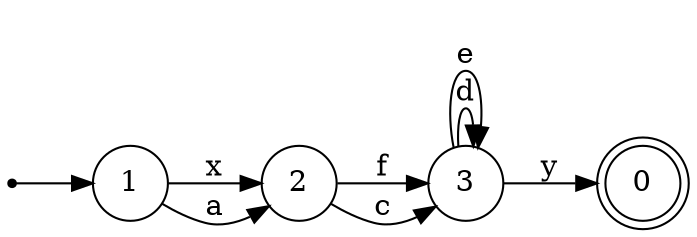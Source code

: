 digraph {
	rankdir = LR;
	size = "30,20";
	node [shape = point]; "dummy0"
	node [shape = circle]; "1"
	"dummy0" -> "1";
	node [shape = doublecircle]; "0";
	node [shape = circle]; "3";
	node [shape = circle]; "2";
	"3" -> "3" [label = "d"];
	"3" -> "3" [label = "e"];
	"3" -> "0" [label = "y"];
	"2" -> "3" [label = "f"];
	"2" -> "3" [label = "c"];
	"1" -> "2" [label = "x"];
	"1" -> "2" [label = "a"];
}